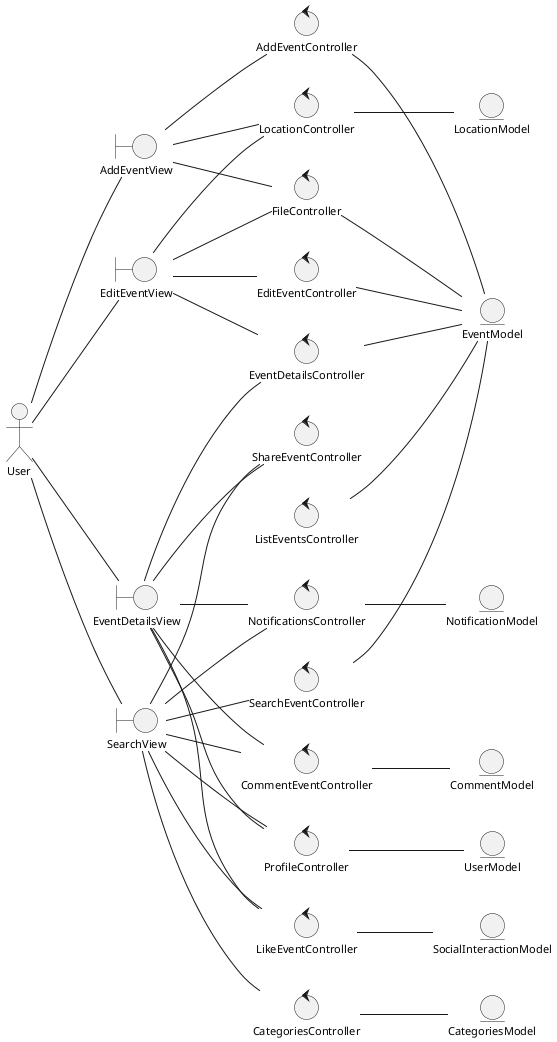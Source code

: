 @startuml analysisClassDiagramEventsManagements
skinparam style strictuml
left to right direction
skinparam defaultTextAlignment center
skinparam defaultFontSize 11

actor "User" as user

entity "UserModel" as userModel
entity "EventModel" as eventModel
entity "CommentModel" as commentModel
entity "NotificationModel" as notificationModel
entity "CategoriesModel" as categoriesModel
entity "SocialInteractionModel" as socialInteractionModel
entity "LocationModel" as locationModel

boundary "AddEventView" as addEventView
boundary "EditEventView" as editEventView
boundary "EventDetailsView" as eventDetailsView
boundary "SearchView" as searchView

control "CategoriesController" as categoriesController
control "LikeEventController" as likeEventController
control "NotificationsController" as notificationController
control "ShareEventController" as shareEventController
control "CommentEventController" as commentEventController
control "ProfileController" as profileController
control "FileController" as fileController
control "AddEventController" as addEventController
control "LocationController" as locationController
control "EditEventController" as editEventController
control "EventDetailsController" as eventDetailsController
control "SearchEventController" as searchEventController
control "ListEventsController" as listEventsController
control "CommentEventController" as commentEventController
control "ProfileController" as profileController
control "EventDetailsController" as eventDetailsController

user -- addEventView
user -- editEventView
user -- eventDetailsView
user -- searchView

addEventView -- addEventController
addEventView -- locationController
addEventView -- fileController

editEventView -- editEventController
editEventView -- eventDetailsController
editEventView -- fileController
editEventView -- locationController

eventDetailsView -- eventDetailsController
eventDetailsView -- commentEventController
eventDetailsView -- likeEventController
eventDetailsView -- profileController
eventDetailsView -- shareEventController
eventDetailsView -- notificationController

searchView -- searchEventController
searchView -- categoriesController
searchView -- likeEventController
searchView -- notificationController
searchView -- shareEventController
searchView -- profileController
searchView -- commentEventController

addEventController -- eventModel
fileController -- eventModel
locationController -- locationModel
editEventController -- eventModel
eventDetailsController -- eventModel
searchEventController -- eventModel
listEventsController -- eventModel
commentEventController -- commentModel
profileController -- userModel
categoriesController -- categoriesModel
likeEventController -- socialInteractionModel
notificationController -- notificationModel

@enduml